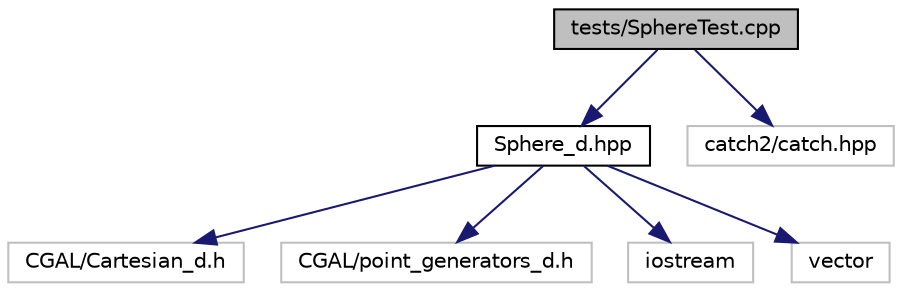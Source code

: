 digraph "tests/SphereTest.cpp"
{
 // LATEX_PDF_SIZE
  edge [fontname="Helvetica",fontsize="10",labelfontname="Helvetica",labelfontsize="10"];
  node [fontname="Helvetica",fontsize="10",shape=record];
  Node1 [label="tests/SphereTest.cpp",height=0.2,width=0.4,color="black", fillcolor="grey75", style="filled", fontcolor="black",tooltip="Tests for spheres."];
  Node1 -> Node2 [color="midnightblue",fontsize="10",style="solid",fontname="Helvetica"];
  Node2 [label="Sphere_d.hpp",height=0.2,width=0.4,color="black", fillcolor="white", style="filled",URL="$_sphere__d_8hpp.html",tooltip="Functions on d-Spheres."];
  Node2 -> Node3 [color="midnightblue",fontsize="10",style="solid",fontname="Helvetica"];
  Node3 [label="CGAL/Cartesian_d.h",height=0.2,width=0.4,color="grey75", fillcolor="white", style="filled",tooltip=" "];
  Node2 -> Node4 [color="midnightblue",fontsize="10",style="solid",fontname="Helvetica"];
  Node4 [label="CGAL/point_generators_d.h",height=0.2,width=0.4,color="grey75", fillcolor="white", style="filled",tooltip=" "];
  Node2 -> Node5 [color="midnightblue",fontsize="10",style="solid",fontname="Helvetica"];
  Node5 [label="iostream",height=0.2,width=0.4,color="grey75", fillcolor="white", style="filled",tooltip=" "];
  Node2 -> Node6 [color="midnightblue",fontsize="10",style="solid",fontname="Helvetica"];
  Node6 [label="vector",height=0.2,width=0.4,color="grey75", fillcolor="white", style="filled",tooltip=" "];
  Node1 -> Node7 [color="midnightblue",fontsize="10",style="solid",fontname="Helvetica"];
  Node7 [label="catch2/catch.hpp",height=0.2,width=0.4,color="grey75", fillcolor="white", style="filled",tooltip=" "];
}
